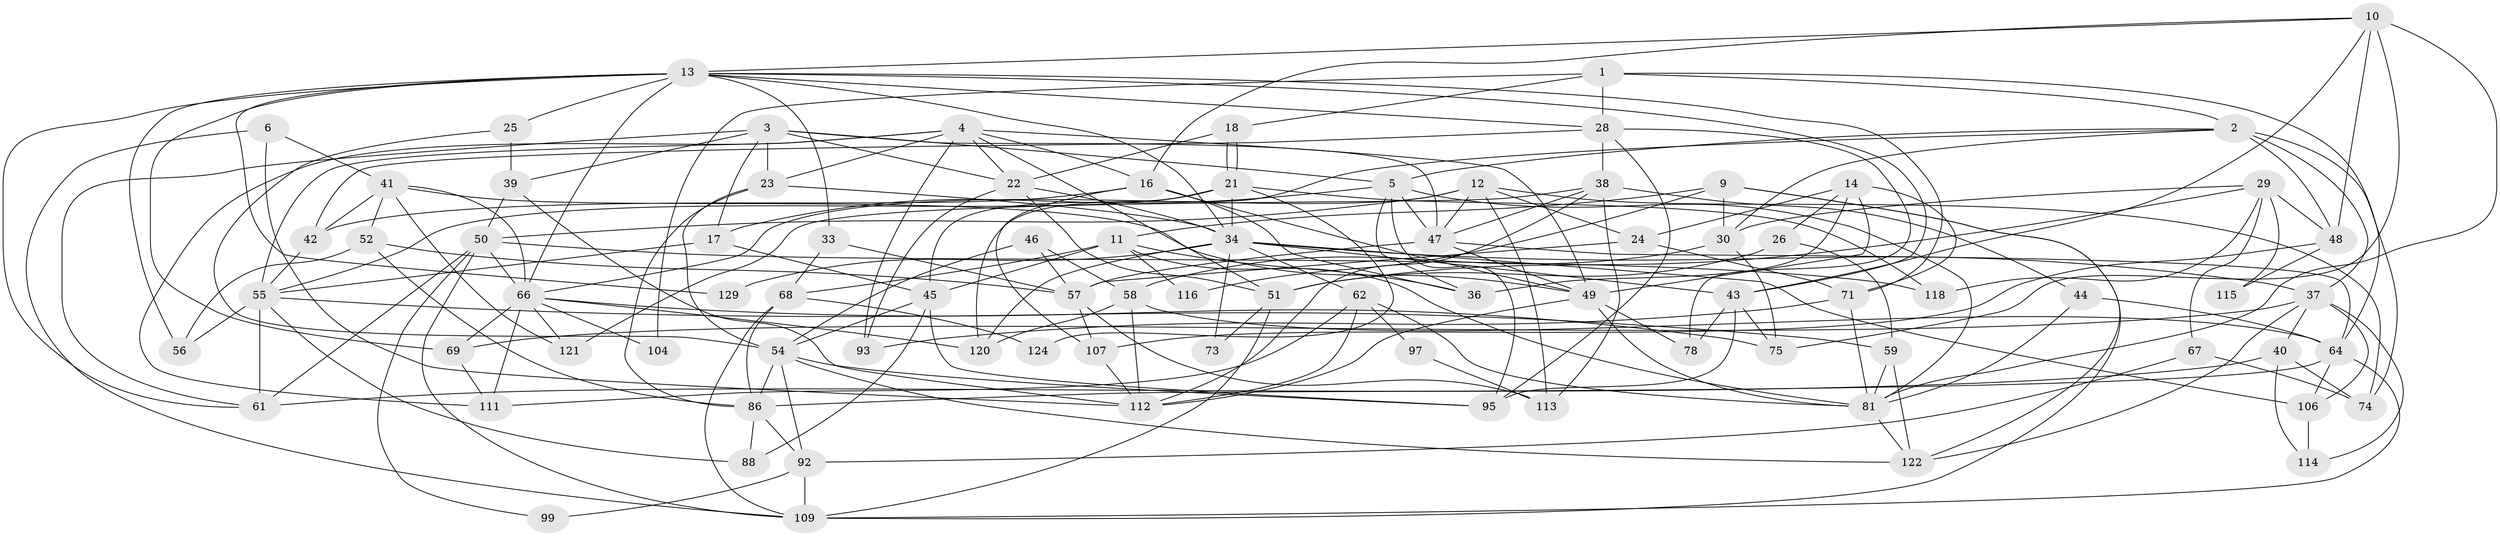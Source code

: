 // Generated by graph-tools (version 1.1) at 2025/52/02/27/25 19:52:08]
// undirected, 85 vertices, 213 edges
graph export_dot {
graph [start="1"]
  node [color=gray90,style=filled];
  1 [super="+7"];
  2 [super="+8"];
  3 [super="+72"];
  4 [super="+19"];
  5 [super="+27"];
  6;
  9 [super="+20"];
  10;
  11 [super="+90"];
  12 [super="+15"];
  13 [super="+103"];
  14 [super="+89"];
  16 [super="+31"];
  17;
  18;
  21 [super="+132"];
  22 [super="+85"];
  23 [super="+60"];
  24;
  25 [super="+32"];
  26;
  28 [super="+63"];
  29 [super="+127"];
  30 [super="+87"];
  33;
  34 [super="+35"];
  36 [super="+53"];
  37 [super="+79"];
  38 [super="+102"];
  39;
  40;
  41 [super="+80"];
  42;
  43 [super="+125"];
  44;
  45 [super="+98"];
  46;
  47 [super="+76"];
  48 [super="+65"];
  49 [super="+82"];
  50 [super="+96"];
  51 [super="+84"];
  52 [super="+77"];
  54 [super="+108"];
  55 [super="+100"];
  56;
  57 [super="+91"];
  58 [super="+94"];
  59 [super="+131"];
  61 [super="+123"];
  62 [super="+130"];
  64 [super="+117"];
  66 [super="+70"];
  67;
  68;
  69;
  71;
  73;
  74;
  75;
  78 [super="+83"];
  81 [super="+105"];
  86 [super="+101"];
  88;
  92;
  93 [super="+126"];
  95 [super="+110"];
  97;
  99;
  104;
  106;
  107;
  109 [super="+119"];
  111;
  112 [super="+128"];
  113;
  114;
  115;
  116;
  118;
  120;
  121;
  122;
  124;
  129;
  1 -- 18;
  1 -- 28;
  1 -- 64;
  1 -- 104;
  1 -- 2;
  2 -- 120;
  2 -- 74;
  2 -- 30;
  2 -- 5;
  2 -- 48;
  2 -- 37;
  3 -- 17;
  3 -- 5;
  3 -- 23;
  3 -- 47;
  3 -- 39;
  3 -- 61;
  3 -- 22;
  4 -- 22;
  4 -- 111;
  4 -- 16;
  4 -- 51;
  4 -- 93;
  4 -- 55;
  4 -- 49;
  4 -- 23;
  5 -- 47;
  5 -- 95;
  5 -- 17;
  5 -- 81;
  5 -- 36;
  6 -- 41;
  6 -- 112;
  6 -- 109;
  9 -- 122;
  9 -- 30;
  9 -- 109;
  9 -- 11;
  9 -- 116;
  10 -- 81;
  10 -- 43;
  10 -- 13;
  10 -- 48;
  10 -- 75;
  10 -- 16;
  11 -- 45;
  11 -- 116;
  11 -- 81;
  11 -- 68;
  11 -- 36;
  12 -- 24;
  12 -- 50;
  12 -- 66;
  12 -- 113;
  12 -- 74;
  12 -- 47;
  13 -- 33;
  13 -- 56;
  13 -- 66;
  13 -- 69;
  13 -- 129;
  13 -- 71;
  13 -- 25;
  13 -- 28;
  13 -- 34;
  13 -- 61;
  13 -- 43;
  14 -- 49;
  14 -- 24;
  14 -- 26;
  14 -- 71;
  14 -- 36;
  16 -- 107;
  16 -- 36;
  16 -- 42;
  16 -- 49;
  17 -- 55;
  17 -- 45;
  18 -- 21 [weight=2];
  18 -- 21;
  18 -- 22;
  21 -- 118;
  21 -- 55;
  21 -- 124;
  21 -- 45;
  21 -- 34;
  22 -- 34;
  22 -- 51;
  22 -- 93;
  23 -- 86;
  23 -- 34;
  23 -- 54;
  24 -- 71;
  24 -- 57;
  25 -- 39;
  25 -- 54;
  26 -- 59;
  26 -- 51;
  28 -- 95;
  28 -- 78;
  28 -- 42;
  28 -- 38;
  29 -- 118;
  29 -- 48;
  29 -- 67;
  29 -- 115;
  29 -- 51;
  29 -- 30;
  30 -- 75;
  30 -- 58;
  33 -- 57;
  33 -- 68;
  34 -- 106;
  34 -- 120;
  34 -- 129;
  34 -- 73;
  34 -- 43 [weight=2];
  34 -- 37;
  34 -- 62;
  37 -- 114;
  37 -- 69;
  37 -- 40;
  37 -- 122;
  37 -- 106;
  38 -- 121;
  38 -- 44;
  38 -- 113;
  38 -- 112;
  38 -- 47;
  39 -- 112;
  39 -- 50;
  40 -- 74;
  40 -- 61;
  40 -- 114;
  41 -- 121;
  41 -- 42;
  41 -- 52;
  41 -- 49;
  41 -- 66;
  42 -- 55;
  43 -- 78;
  43 -- 75;
  43 -- 95;
  44 -- 64;
  44 -- 81;
  45 -- 88;
  45 -- 54;
  45 -- 95;
  46 -- 57;
  46 -- 54;
  46 -- 58;
  47 -- 49;
  47 -- 64;
  47 -- 57;
  48 -- 115;
  48 -- 107;
  49 -- 81;
  49 -- 78;
  49 -- 112;
  50 -- 109;
  50 -- 99;
  50 -- 118;
  50 -- 61;
  50 -- 66;
  51 -- 73;
  51 -- 109;
  52 -- 57;
  52 -- 56;
  52 -- 86;
  54 -- 92;
  54 -- 122;
  54 -- 95;
  54 -- 86;
  55 -- 56;
  55 -- 59;
  55 -- 88;
  55 -- 61;
  57 -- 107;
  57 -- 113;
  58 -- 120;
  58 -- 64;
  58 -- 112;
  59 -- 81;
  59 -- 122;
  62 -- 111;
  62 -- 112;
  62 -- 97;
  62 -- 81;
  64 -- 106;
  64 -- 86 [weight=2];
  64 -- 109;
  66 -- 75;
  66 -- 104;
  66 -- 111;
  66 -- 120;
  66 -- 121;
  66 -- 69;
  67 -- 74;
  67 -- 92;
  68 -- 109;
  68 -- 86;
  68 -- 124;
  69 -- 111;
  71 -- 81;
  71 -- 93;
  81 -- 122;
  86 -- 88;
  86 -- 92;
  92 -- 99;
  92 -- 109;
  97 -- 113;
  106 -- 114;
  107 -- 112;
}
